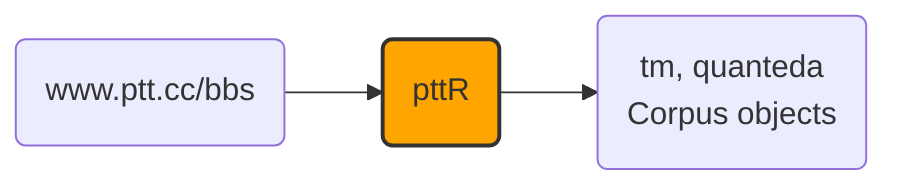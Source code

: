 graph LR
  corp(tm, quanteda<br>Corpus objects)
  web(www.ptt.cc/bbs)-->pttr(pttR)
  pttr-->corp

  style pttr fill:#FFA500,stroke:#333,stroke-width:2px,font-face:bold